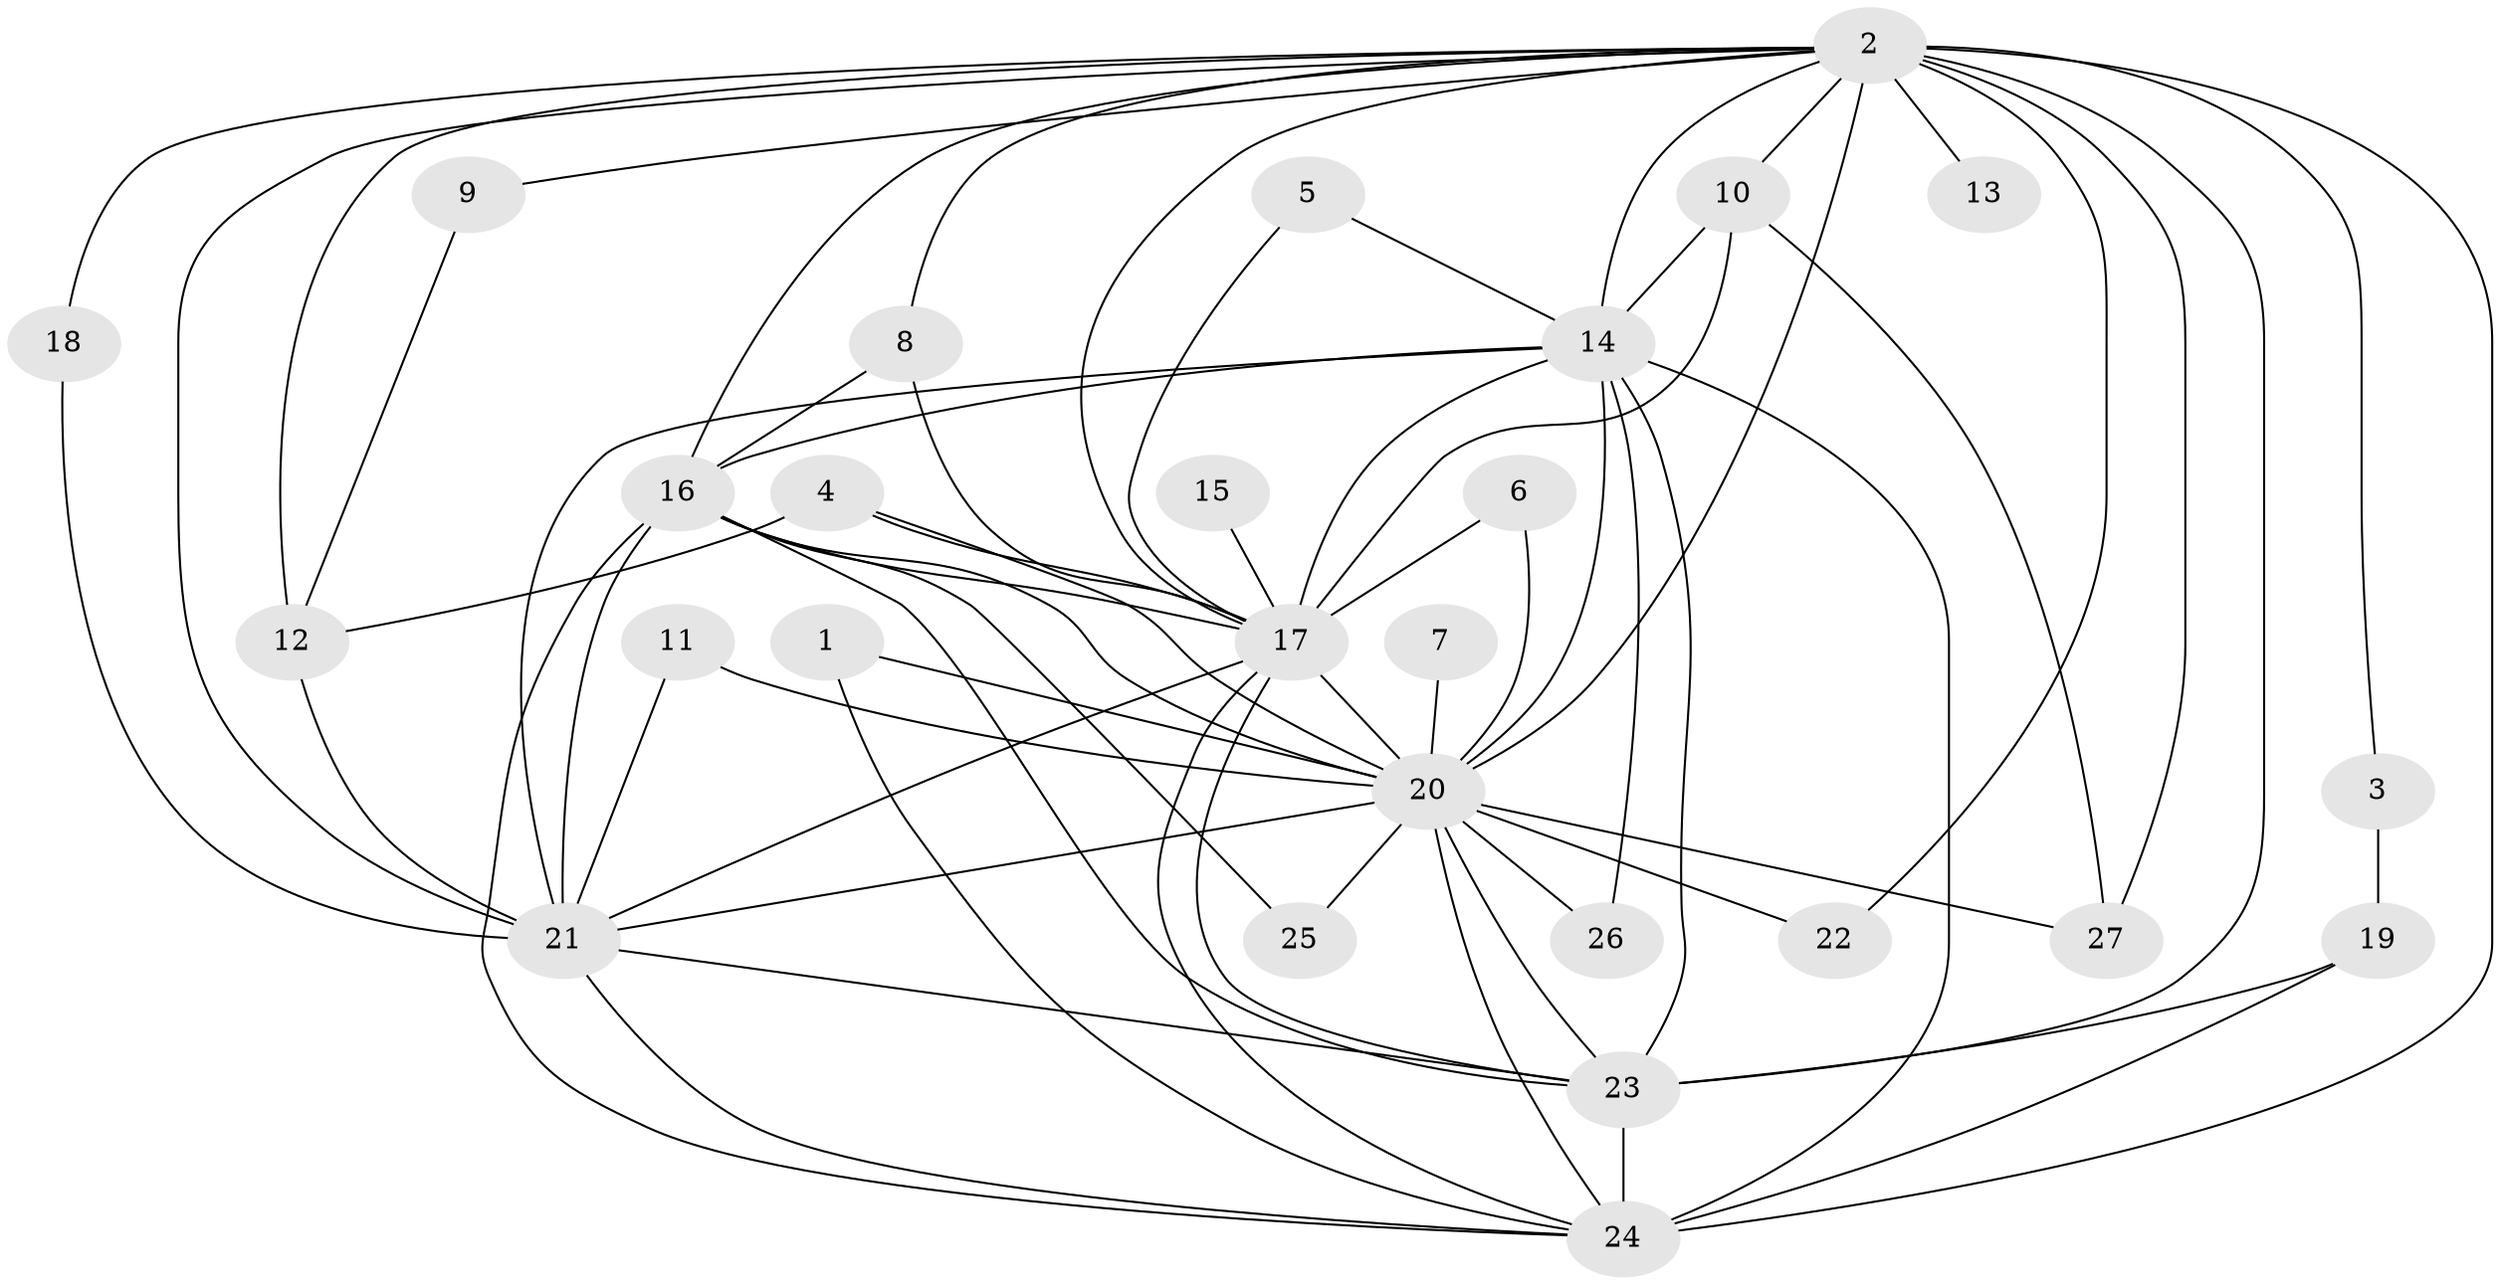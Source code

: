 // original degree distribution, {15: 0.018518518518518517, 17: 0.05555555555555555, 19: 0.018518518518518517, 16: 0.037037037037037035, 22: 0.018518518518518517, 14: 0.018518518518518517, 10: 0.018518518518518517, 2: 0.5925925925925926, 4: 0.05555555555555555, 3: 0.16666666666666666}
// Generated by graph-tools (version 1.1) at 2025/25/03/09/25 03:25:37]
// undirected, 27 vertices, 67 edges
graph export_dot {
graph [start="1"]
  node [color=gray90,style=filled];
  1;
  2;
  3;
  4;
  5;
  6;
  7;
  8;
  9;
  10;
  11;
  12;
  13;
  14;
  15;
  16;
  17;
  18;
  19;
  20;
  21;
  22;
  23;
  24;
  25;
  26;
  27;
  1 -- 20 [weight=1.0];
  1 -- 24 [weight=1.0];
  2 -- 3 [weight=1.0];
  2 -- 8 [weight=1.0];
  2 -- 9 [weight=1.0];
  2 -- 10 [weight=1.0];
  2 -- 12 [weight=1.0];
  2 -- 13 [weight=2.0];
  2 -- 14 [weight=2.0];
  2 -- 16 [weight=2.0];
  2 -- 17 [weight=3.0];
  2 -- 18 [weight=1.0];
  2 -- 20 [weight=4.0];
  2 -- 21 [weight=2.0];
  2 -- 22 [weight=1.0];
  2 -- 23 [weight=4.0];
  2 -- 24 [weight=2.0];
  2 -- 27 [weight=1.0];
  3 -- 19 [weight=1.0];
  4 -- 12 [weight=1.0];
  4 -- 17 [weight=1.0];
  4 -- 20 [weight=1.0];
  5 -- 14 [weight=1.0];
  5 -- 17 [weight=1.0];
  6 -- 17 [weight=1.0];
  6 -- 20 [weight=1.0];
  7 -- 20 [weight=1.0];
  8 -- 16 [weight=1.0];
  8 -- 17 [weight=1.0];
  9 -- 12 [weight=1.0];
  10 -- 14 [weight=1.0];
  10 -- 17 [weight=1.0];
  10 -- 27 [weight=1.0];
  11 -- 20 [weight=1.0];
  11 -- 21 [weight=1.0];
  12 -- 21 [weight=1.0];
  14 -- 16 [weight=2.0];
  14 -- 17 [weight=1.0];
  14 -- 20 [weight=2.0];
  14 -- 21 [weight=1.0];
  14 -- 23 [weight=1.0];
  14 -- 24 [weight=3.0];
  14 -- 26 [weight=2.0];
  15 -- 17 [weight=1.0];
  16 -- 17 [weight=1.0];
  16 -- 20 [weight=2.0];
  16 -- 21 [weight=3.0];
  16 -- 23 [weight=3.0];
  16 -- 24 [weight=1.0];
  16 -- 25 [weight=1.0];
  17 -- 20 [weight=3.0];
  17 -- 21 [weight=1.0];
  17 -- 23 [weight=2.0];
  17 -- 24 [weight=1.0];
  18 -- 21 [weight=1.0];
  19 -- 23 [weight=1.0];
  19 -- 24 [weight=3.0];
  20 -- 21 [weight=2.0];
  20 -- 22 [weight=1.0];
  20 -- 23 [weight=2.0];
  20 -- 24 [weight=2.0];
  20 -- 25 [weight=1.0];
  20 -- 26 [weight=1.0];
  20 -- 27 [weight=1.0];
  21 -- 23 [weight=1.0];
  21 -- 24 [weight=1.0];
  23 -- 24 [weight=3.0];
}
